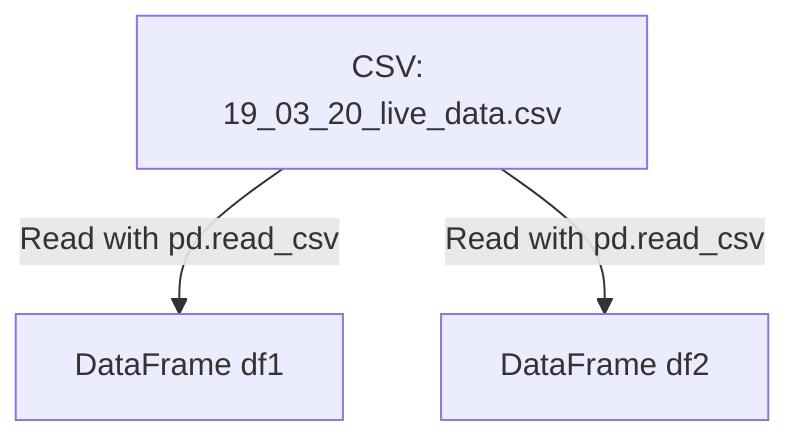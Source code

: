 flowchart TD
    A["CSV: test_data_19_03_2020.csv"] -->|Read with pd.read_csv| B["DataFrame df1"]
    A["CSV: 19_03_20_live_data.csv"] -->|Read with pd.read_csv| C["DataFrame df2"]